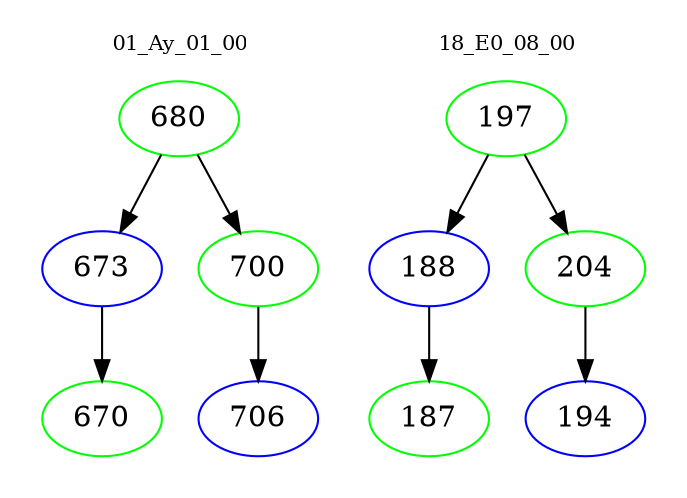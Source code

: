 digraph{
subgraph cluster_0 {
color = white
label = "01_Ay_01_00";
fontsize=10;
T0_680 [label="680", color="green"]
T0_680 -> T0_673 [color="black"]
T0_673 [label="673", color="blue"]
T0_673 -> T0_670 [color="black"]
T0_670 [label="670", color="green"]
T0_680 -> T0_700 [color="black"]
T0_700 [label="700", color="green"]
T0_700 -> T0_706 [color="black"]
T0_706 [label="706", color="blue"]
}
subgraph cluster_1 {
color = white
label = "18_E0_08_00";
fontsize=10;
T1_197 [label="197", color="green"]
T1_197 -> T1_188 [color="black"]
T1_188 [label="188", color="blue"]
T1_188 -> T1_187 [color="black"]
T1_187 [label="187", color="green"]
T1_197 -> T1_204 [color="black"]
T1_204 [label="204", color="green"]
T1_204 -> T1_194 [color="black"]
T1_194 [label="194", color="blue"]
}
}
